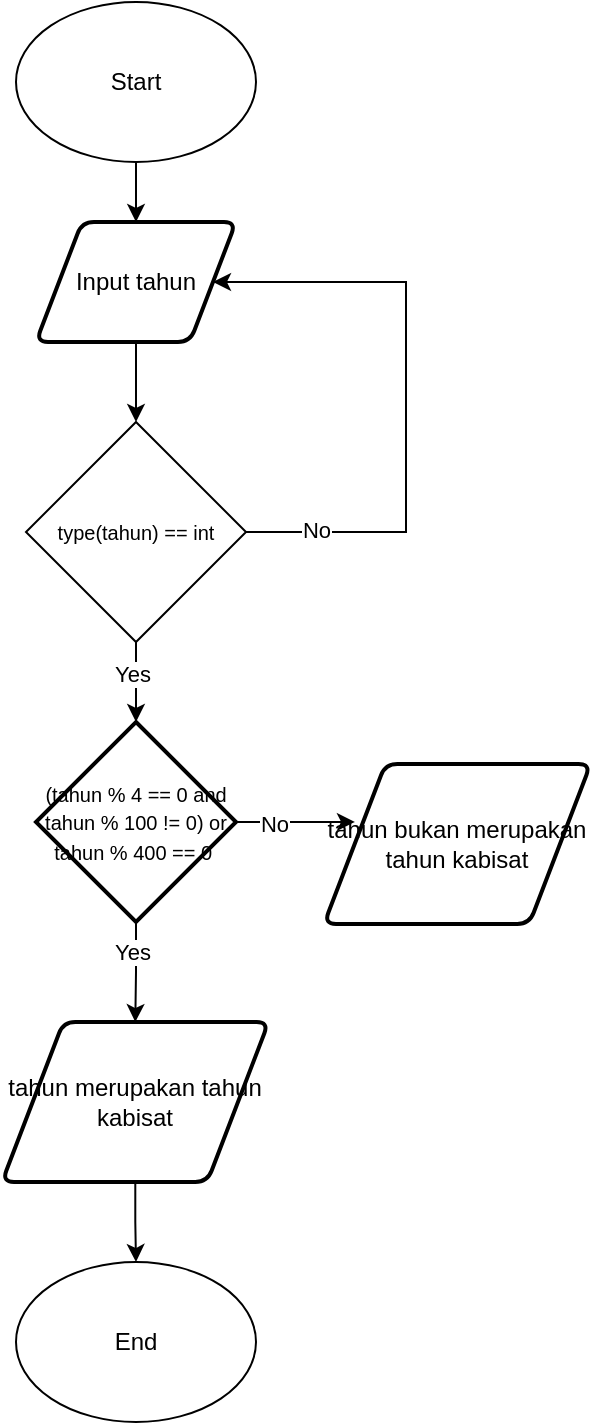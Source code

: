 <mxfile version="21.8.1" type="github">
  <diagram name="Page-1" id="x20RFKxtPtDjbqUovUor">
    <mxGraphModel dx="1956" dy="2091" grid="1" gridSize="10" guides="1" tooltips="1" connect="1" arrows="1" fold="1" page="1" pageScale="1" pageWidth="850" pageHeight="1100" math="0" shadow="0">
      <root>
        <mxCell id="0" />
        <mxCell id="1" parent="0" />
        <mxCell id="YspYHQnijfxOia4Xg949-13" style="edgeStyle=orthogonalEdgeStyle;rounded=0;orthogonalLoop=1;jettySize=auto;html=1;entryX=0.5;entryY=0;entryDx=0;entryDy=0;" parent="1" source="YspYHQnijfxOia4Xg949-1" target="YspYHQnijfxOia4Xg949-12" edge="1">
          <mxGeometry relative="1" as="geometry" />
        </mxCell>
        <mxCell id="YspYHQnijfxOia4Xg949-1" value="Start" style="ellipse;whiteSpace=wrap;html=1;" parent="1" vertex="1">
          <mxGeometry x="365" y="-970" width="120" height="80" as="geometry" />
        </mxCell>
        <mxCell id="YspYHQnijfxOia4Xg949-3" value="End" style="ellipse;whiteSpace=wrap;html=1;" parent="1" vertex="1">
          <mxGeometry x="365" y="-340" width="120" height="80" as="geometry" />
        </mxCell>
        <mxCell id="PHLAjSscMgB2TwzK4uWW-3" value="" style="edgeStyle=orthogonalEdgeStyle;rounded=0;orthogonalLoop=1;jettySize=auto;html=1;" edge="1" parent="1" source="YspYHQnijfxOia4Xg949-12" target="PHLAjSscMgB2TwzK4uWW-1">
          <mxGeometry relative="1" as="geometry" />
        </mxCell>
        <mxCell id="YspYHQnijfxOia4Xg949-12" value="Input tahun" style="shape=parallelogram;html=1;strokeWidth=2;perimeter=parallelogramPerimeter;whiteSpace=wrap;rounded=1;arcSize=12;size=0.23;" parent="1" vertex="1">
          <mxGeometry x="375" y="-860" width="100" height="60" as="geometry" />
        </mxCell>
        <mxCell id="PHLAjSscMgB2TwzK4uWW-5" style="edgeStyle=orthogonalEdgeStyle;rounded=0;orthogonalLoop=1;jettySize=auto;html=1;entryX=0.5;entryY=0;entryDx=0;entryDy=0;entryPerimeter=0;" edge="1" parent="1" source="PHLAjSscMgB2TwzK4uWW-1" target="PHLAjSscMgB2TwzK4uWW-6">
          <mxGeometry relative="1" as="geometry">
            <mxPoint x="425" y="-590" as="targetPoint" />
          </mxGeometry>
        </mxCell>
        <mxCell id="PHLAjSscMgB2TwzK4uWW-8" value="Yes" style="edgeLabel;html=1;align=center;verticalAlign=middle;resizable=0;points=[];" vertex="1" connectable="0" parent="PHLAjSscMgB2TwzK4uWW-5">
          <mxGeometry x="-0.212" y="-2" relative="1" as="geometry">
            <mxPoint as="offset" />
          </mxGeometry>
        </mxCell>
        <mxCell id="PHLAjSscMgB2TwzK4uWW-9" style="edgeStyle=orthogonalEdgeStyle;rounded=0;orthogonalLoop=1;jettySize=auto;html=1;entryX=1;entryY=0.5;entryDx=0;entryDy=0;" edge="1" parent="1" source="PHLAjSscMgB2TwzK4uWW-1" target="YspYHQnijfxOia4Xg949-12">
          <mxGeometry relative="1" as="geometry">
            <Array as="points">
              <mxPoint x="560" y="-705" />
              <mxPoint x="560" y="-830" />
            </Array>
          </mxGeometry>
        </mxCell>
        <mxCell id="PHLAjSscMgB2TwzK4uWW-10" value="No" style="edgeLabel;html=1;align=center;verticalAlign=middle;resizable=0;points=[];" vertex="1" connectable="0" parent="PHLAjSscMgB2TwzK4uWW-9">
          <mxGeometry x="-0.77" y="1" relative="1" as="geometry">
            <mxPoint as="offset" />
          </mxGeometry>
        </mxCell>
        <mxCell id="PHLAjSscMgB2TwzK4uWW-1" value="&lt;span style=&quot;font-size: 10px;&quot;&gt;type(tahun) == int&lt;/span&gt;" style="rhombus;whiteSpace=wrap;html=1;" vertex="1" parent="1">
          <mxGeometry x="370" y="-760" width="110" height="110" as="geometry" />
        </mxCell>
        <mxCell id="PHLAjSscMgB2TwzK4uWW-19" style="edgeStyle=orthogonalEdgeStyle;rounded=0;orthogonalLoop=1;jettySize=auto;html=1;" edge="1" parent="1" source="PHLAjSscMgB2TwzK4uWW-6" target="PHLAjSscMgB2TwzK4uWW-18">
          <mxGeometry relative="1" as="geometry" />
        </mxCell>
        <mxCell id="PHLAjSscMgB2TwzK4uWW-20" value="Yes" style="edgeLabel;html=1;align=center;verticalAlign=middle;resizable=0;points=[];" vertex="1" connectable="0" parent="PHLAjSscMgB2TwzK4uWW-19">
          <mxGeometry x="-0.413" y="-2" relative="1" as="geometry">
            <mxPoint as="offset" />
          </mxGeometry>
        </mxCell>
        <mxCell id="PHLAjSscMgB2TwzK4uWW-6" value="&lt;font style=&quot;font-size: 10px;&quot;&gt;(tahun % 4 == 0 and tahun % 100 != 0) or tahun % 400 == 0&amp;nbsp;&lt;/font&gt;" style="strokeWidth=2;html=1;shape=mxgraph.flowchart.decision;whiteSpace=wrap;" vertex="1" parent="1">
          <mxGeometry x="375" y="-610" width="100" height="100" as="geometry" />
        </mxCell>
        <mxCell id="PHLAjSscMgB2TwzK4uWW-12" value="tahun bukan merupakan tahun kabisat" style="shape=parallelogram;html=1;strokeWidth=2;perimeter=parallelogramPerimeter;whiteSpace=wrap;rounded=1;arcSize=12;size=0.23;" vertex="1" parent="1">
          <mxGeometry x="519" y="-589" width="133.33" height="80" as="geometry" />
        </mxCell>
        <mxCell id="PHLAjSscMgB2TwzK4uWW-13" style="edgeStyle=orthogonalEdgeStyle;rounded=0;orthogonalLoop=1;jettySize=auto;html=1;entryX=0.116;entryY=0.362;entryDx=0;entryDy=0;entryPerimeter=0;" edge="1" parent="1" source="PHLAjSscMgB2TwzK4uWW-6" target="PHLAjSscMgB2TwzK4uWW-12">
          <mxGeometry relative="1" as="geometry" />
        </mxCell>
        <mxCell id="PHLAjSscMgB2TwzK4uWW-16" value="No" style="edgeLabel;html=1;align=center;verticalAlign=middle;resizable=0;points=[];" vertex="1" connectable="0" parent="PHLAjSscMgB2TwzK4uWW-13">
          <mxGeometry x="-0.361" y="-1" relative="1" as="geometry">
            <mxPoint as="offset" />
          </mxGeometry>
        </mxCell>
        <mxCell id="PHLAjSscMgB2TwzK4uWW-21" style="edgeStyle=orthogonalEdgeStyle;rounded=0;orthogonalLoop=1;jettySize=auto;html=1;" edge="1" parent="1" source="PHLAjSscMgB2TwzK4uWW-18" target="YspYHQnijfxOia4Xg949-3">
          <mxGeometry relative="1" as="geometry" />
        </mxCell>
        <mxCell id="PHLAjSscMgB2TwzK4uWW-18" value="tahun merupakan tahun kabisat" style="shape=parallelogram;html=1;strokeWidth=2;perimeter=parallelogramPerimeter;whiteSpace=wrap;rounded=1;arcSize=12;size=0.23;" vertex="1" parent="1">
          <mxGeometry x="358" y="-460" width="133.33" height="80" as="geometry" />
        </mxCell>
      </root>
    </mxGraphModel>
  </diagram>
</mxfile>
